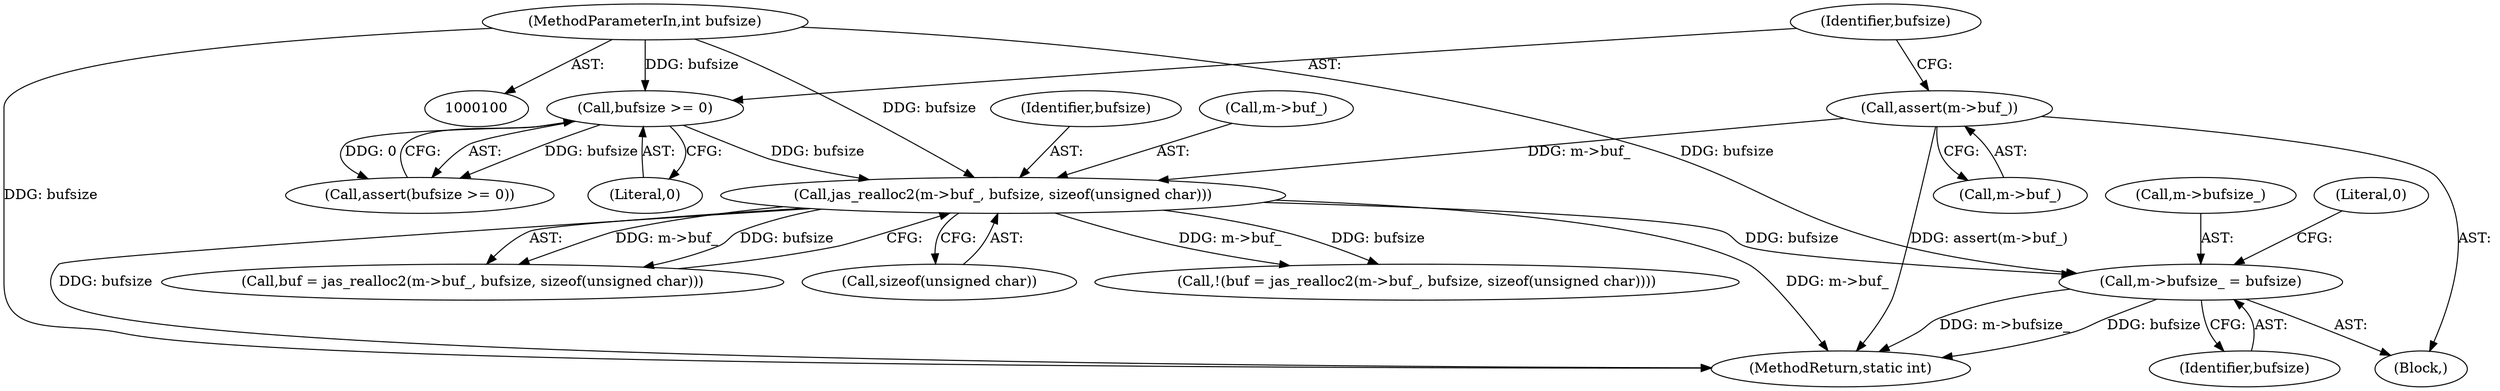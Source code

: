 digraph "1_jasper_44a524e367597af58d6265ae2014468b334d0309@pointer" {
"1000133" [label="(Call,m->bufsize_ = bufsize)"];
"1000117" [label="(Call,jas_realloc2(m->buf_, bufsize, sizeof(unsigned char)))"];
"1000105" [label="(Call,assert(m->buf_))"];
"1000110" [label="(Call,bufsize >= 0)"];
"1000102" [label="(MethodParameterIn,int bufsize)"];
"1000122" [label="(Call,sizeof(unsigned char))"];
"1000134" [label="(Call,m->bufsize_)"];
"1000114" [label="(Call,!(buf = jas_realloc2(m->buf_, bufsize, sizeof(unsigned char))))"];
"1000105" [label="(Call,assert(m->buf_))"];
"1000121" [label="(Identifier,bufsize)"];
"1000103" [label="(Block,)"];
"1000133" [label="(Call,m->bufsize_ = bufsize)"];
"1000139" [label="(Literal,0)"];
"1000110" [label="(Call,bufsize >= 0)"];
"1000102" [label="(MethodParameterIn,int bufsize)"];
"1000109" [label="(Call,assert(bufsize >= 0))"];
"1000106" [label="(Call,m->buf_)"];
"1000111" [label="(Identifier,bufsize)"];
"1000118" [label="(Call,m->buf_)"];
"1000140" [label="(MethodReturn,static int)"];
"1000137" [label="(Identifier,bufsize)"];
"1000115" [label="(Call,buf = jas_realloc2(m->buf_, bufsize, sizeof(unsigned char)))"];
"1000112" [label="(Literal,0)"];
"1000117" [label="(Call,jas_realloc2(m->buf_, bufsize, sizeof(unsigned char)))"];
"1000133" -> "1000103"  [label="AST: "];
"1000133" -> "1000137"  [label="CFG: "];
"1000134" -> "1000133"  [label="AST: "];
"1000137" -> "1000133"  [label="AST: "];
"1000139" -> "1000133"  [label="CFG: "];
"1000133" -> "1000140"  [label="DDG: m->bufsize_"];
"1000133" -> "1000140"  [label="DDG: bufsize"];
"1000117" -> "1000133"  [label="DDG: bufsize"];
"1000102" -> "1000133"  [label="DDG: bufsize"];
"1000117" -> "1000115"  [label="AST: "];
"1000117" -> "1000122"  [label="CFG: "];
"1000118" -> "1000117"  [label="AST: "];
"1000121" -> "1000117"  [label="AST: "];
"1000122" -> "1000117"  [label="AST: "];
"1000115" -> "1000117"  [label="CFG: "];
"1000117" -> "1000140"  [label="DDG: m->buf_"];
"1000117" -> "1000140"  [label="DDG: bufsize"];
"1000117" -> "1000114"  [label="DDG: m->buf_"];
"1000117" -> "1000114"  [label="DDG: bufsize"];
"1000117" -> "1000115"  [label="DDG: m->buf_"];
"1000117" -> "1000115"  [label="DDG: bufsize"];
"1000105" -> "1000117"  [label="DDG: m->buf_"];
"1000110" -> "1000117"  [label="DDG: bufsize"];
"1000102" -> "1000117"  [label="DDG: bufsize"];
"1000105" -> "1000103"  [label="AST: "];
"1000105" -> "1000106"  [label="CFG: "];
"1000106" -> "1000105"  [label="AST: "];
"1000111" -> "1000105"  [label="CFG: "];
"1000105" -> "1000140"  [label="DDG: assert(m->buf_)"];
"1000110" -> "1000109"  [label="AST: "];
"1000110" -> "1000112"  [label="CFG: "];
"1000111" -> "1000110"  [label="AST: "];
"1000112" -> "1000110"  [label="AST: "];
"1000109" -> "1000110"  [label="CFG: "];
"1000110" -> "1000109"  [label="DDG: bufsize"];
"1000110" -> "1000109"  [label="DDG: 0"];
"1000102" -> "1000110"  [label="DDG: bufsize"];
"1000102" -> "1000100"  [label="AST: "];
"1000102" -> "1000140"  [label="DDG: bufsize"];
}

